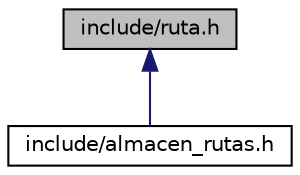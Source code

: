 digraph "include/ruta.h"
{
 // LATEX_PDF_SIZE
  edge [fontname="Helvetica",fontsize="10",labelfontname="Helvetica",labelfontsize="10"];
  node [fontname="Helvetica",fontsize="10",shape=record];
  Node1 [label="include/ruta.h",height=0.2,width=0.4,color="black", fillcolor="grey75", style="filled", fontcolor="black",tooltip="Fichero cabecera del TDA Ruta."];
  Node1 -> Node2 [dir="back",color="midnightblue",fontsize="10",style="solid",fontname="Helvetica"];
  Node2 [label="include/almacen_rutas.h",height=0.2,width=0.4,color="black", fillcolor="white", style="filled",URL="$almacen__rutas_8h_source.html",tooltip=" "];
}
